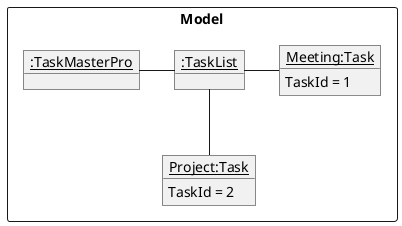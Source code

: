 @startuml
'https://plantuml.com/object-diagram

Package Model as ModelPackage <<Rectangle>>{
object "<u>Meeting:Task" as TaskMeeting
TaskMeeting : TaskId = 1
object "<u>Project:Task" as TaskProject
TaskProject : TaskId = 2
object "<u>:TaskMasterPro" as TaskMasterPro
object "<u>:TaskList" as TaskList

TaskMasterPro - TaskList
TaskList - TaskMeeting
TaskList -- TaskProject
}

@enduml
